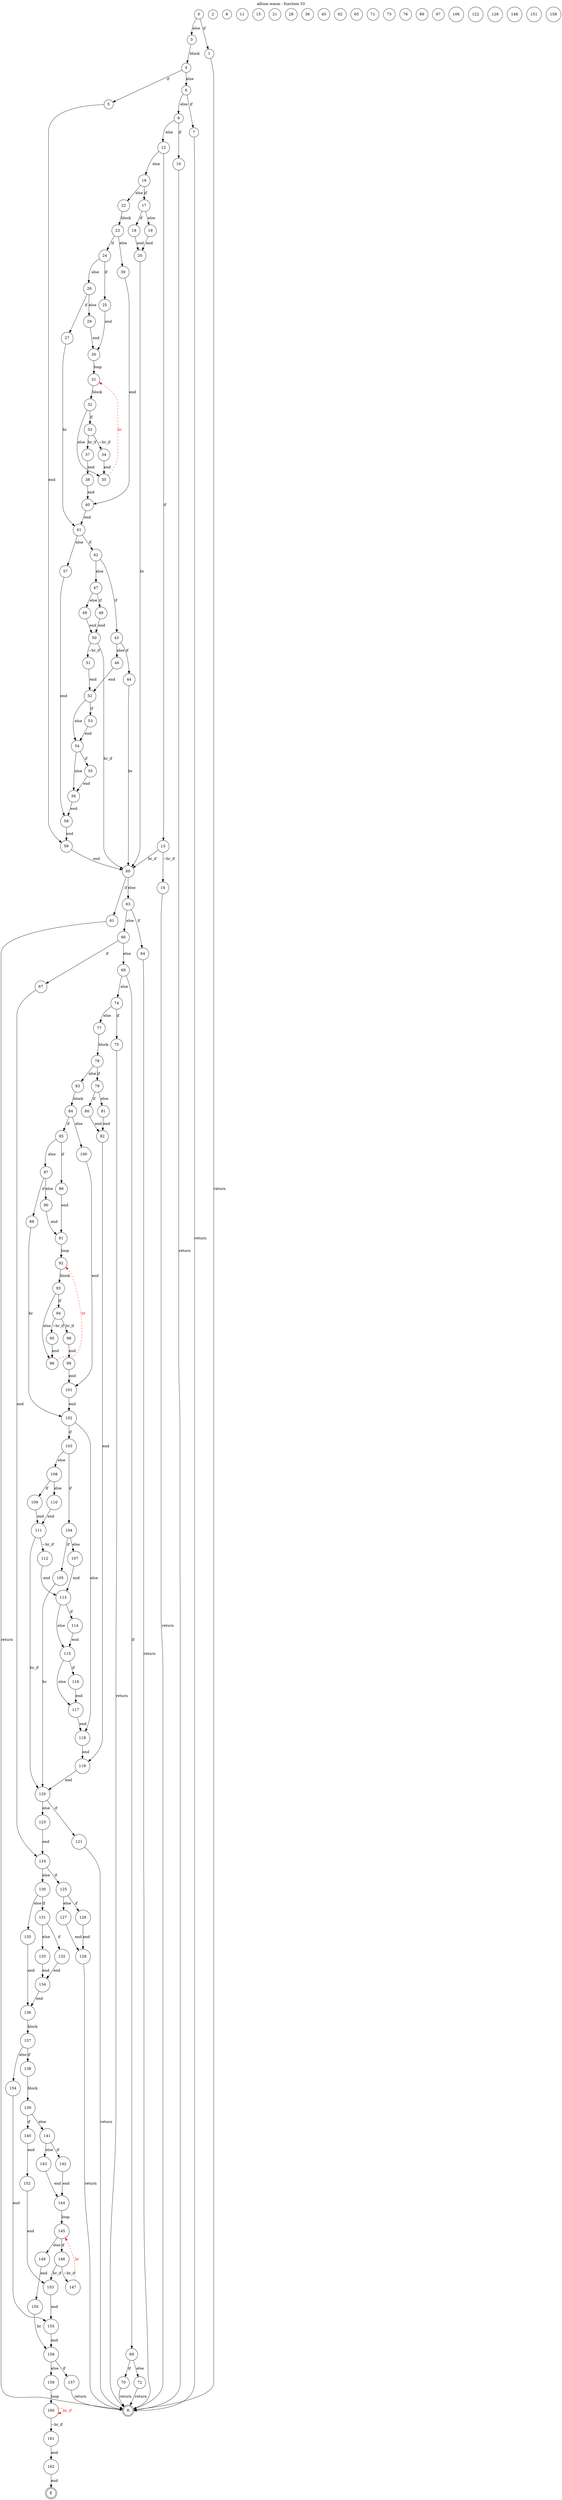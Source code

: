 digraph finite_state_machine {
    label = "allium.wasm - function 33"
    labelloc =  t
    labelfontsize = 16
    labelfontcolor = black
    labelfontname = "Helvetica"
    node [shape = doublecircle]; E R ;
node [shape=circle, fontcolor=black, style="", label="0"]0
node [shape=circle, fontcolor=black, style="", label="1"]1
node [shape=circle, fontcolor=black, style="", label="2"]2
node [shape=circle, fontcolor=black, style="", label="3"]3
node [shape=circle, fontcolor=black, style="", label="4"]4
node [shape=circle, fontcolor=black, style="", label="5"]5
node [shape=circle, fontcolor=black, style="", label="6"]6
node [shape=circle, fontcolor=black, style="", label="7"]7
node [shape=circle, fontcolor=black, style="", label="8"]8
node [shape=circle, fontcolor=black, style="", label="9"]9
node [shape=circle, fontcolor=black, style="", label="10"]10
node [shape=circle, fontcolor=black, style="", label="11"]11
node [shape=circle, fontcolor=black, style="", label="12"]12
node [shape=circle, fontcolor=black, style="", label="13"]13
node [shape=circle, fontcolor=black, style="", label="14"]14
node [shape=circle, fontcolor=black, style="", label="15"]15
node [shape=circle, fontcolor=black, style="", label="16"]16
node [shape=circle, fontcolor=black, style="", label="17"]17
node [shape=circle, fontcolor=black, style="", label="18"]18
node [shape=circle, fontcolor=black, style="", label="19"]19
node [shape=circle, fontcolor=black, style="", label="20"]20
node [shape=circle, fontcolor=black, style="", label="21"]21
node [shape=circle, fontcolor=black, style="", label="22"]22
node [shape=circle, fontcolor=black, style="", label="23"]23
node [shape=circle, fontcolor=black, style="", label="24"]24
node [shape=circle, fontcolor=black, style="", label="25"]25
node [shape=circle, fontcolor=black, style="", label="26"]26
node [shape=circle, fontcolor=black, style="", label="27"]27
node [shape=circle, fontcolor=black, style="", label="28"]28
node [shape=circle, fontcolor=black, style="", label="29"]29
node [shape=circle, fontcolor=black, style="", label="30"]30
node [shape=circle, fontcolor=black, style="", label="31"]31
node [shape=circle, fontcolor=black, style="", label="32"]32
node [shape=circle, fontcolor=black, style="", label="33"]33
node [shape=circle, fontcolor=black, style="", label="34"]34
node [shape=circle, fontcolor=black, style="", label="35"]35
node [shape=circle, fontcolor=black, style="", label="36"]36
node [shape=circle, fontcolor=black, style="", label="37"]37
node [shape=circle, fontcolor=black, style="", label="38"]38
node [shape=circle, fontcolor=black, style="", label="39"]39
node [shape=circle, fontcolor=black, style="", label="40"]40
node [shape=circle, fontcolor=black, style="", label="41"]41
node [shape=circle, fontcolor=black, style="", label="42"]42
node [shape=circle, fontcolor=black, style="", label="43"]43
node [shape=circle, fontcolor=black, style="", label="44"]44
node [shape=circle, fontcolor=black, style="", label="45"]45
node [shape=circle, fontcolor=black, style="", label="46"]46
node [shape=circle, fontcolor=black, style="", label="47"]47
node [shape=circle, fontcolor=black, style="", label="48"]48
node [shape=circle, fontcolor=black, style="", label="49"]49
node [shape=circle, fontcolor=black, style="", label="50"]50
node [shape=circle, fontcolor=black, style="", label="51"]51
node [shape=circle, fontcolor=black, style="", label="52"]52
node [shape=circle, fontcolor=black, style="", label="53"]53
node [shape=circle, fontcolor=black, style="", label="54"]54
node [shape=circle, fontcolor=black, style="", label="55"]55
node [shape=circle, fontcolor=black, style="", label="56"]56
node [shape=circle, fontcolor=black, style="", label="57"]57
node [shape=circle, fontcolor=black, style="", label="58"]58
node [shape=circle, fontcolor=black, style="", label="59"]59
node [shape=circle, fontcolor=black, style="", label="60"]60
node [shape=circle, fontcolor=black, style="", label="61"]61
node [shape=circle, fontcolor=black, style="", label="62"]62
node [shape=circle, fontcolor=black, style="", label="63"]63
node [shape=circle, fontcolor=black, style="", label="64"]64
node [shape=circle, fontcolor=black, style="", label="65"]65
node [shape=circle, fontcolor=black, style="", label="66"]66
node [shape=circle, fontcolor=black, style="", label="67"]67
node [shape=circle, fontcolor=black, style="", label="68"]68
node [shape=circle, fontcolor=black, style="", label="69"]69
node [shape=circle, fontcolor=black, style="", label="70"]70
node [shape=circle, fontcolor=black, style="", label="71"]71
node [shape=circle, fontcolor=black, style="", label="72"]72
node [shape=circle, fontcolor=black, style="", label="73"]73
node [shape=circle, fontcolor=black, style="", label="74"]74
node [shape=circle, fontcolor=black, style="", label="75"]75
node [shape=circle, fontcolor=black, style="", label="76"]76
node [shape=circle, fontcolor=black, style="", label="77"]77
node [shape=circle, fontcolor=black, style="", label="78"]78
node [shape=circle, fontcolor=black, style="", label="79"]79
node [shape=circle, fontcolor=black, style="", label="80"]80
node [shape=circle, fontcolor=black, style="", label="81"]81
node [shape=circle, fontcolor=black, style="", label="82"]82
node [shape=circle, fontcolor=black, style="", label="83"]83
node [shape=circle, fontcolor=black, style="", label="84"]84
node [shape=circle, fontcolor=black, style="", label="85"]85
node [shape=circle, fontcolor=black, style="", label="86"]86
node [shape=circle, fontcolor=black, style="", label="87"]87
node [shape=circle, fontcolor=black, style="", label="88"]88
node [shape=circle, fontcolor=black, style="", label="89"]89
node [shape=circle, fontcolor=black, style="", label="90"]90
node [shape=circle, fontcolor=black, style="", label="91"]91
node [shape=circle, fontcolor=black, style="", label="92"]92
node [shape=circle, fontcolor=black, style="", label="93"]93
node [shape=circle, fontcolor=black, style="", label="94"]94
node [shape=circle, fontcolor=black, style="", label="95"]95
node [shape=circle, fontcolor=black, style="", label="96"]96
node [shape=circle, fontcolor=black, style="", label="97"]97
node [shape=circle, fontcolor=black, style="", label="98"]98
node [shape=circle, fontcolor=black, style="", label="99"]99
node [shape=circle, fontcolor=black, style="", label="100"]100
node [shape=circle, fontcolor=black, style="", label="101"]101
node [shape=circle, fontcolor=black, style="", label="102"]102
node [shape=circle, fontcolor=black, style="", label="103"]103
node [shape=circle, fontcolor=black, style="", label="104"]104
node [shape=circle, fontcolor=black, style="", label="105"]105
node [shape=circle, fontcolor=black, style="", label="106"]106
node [shape=circle, fontcolor=black, style="", label="107"]107
node [shape=circle, fontcolor=black, style="", label="108"]108
node [shape=circle, fontcolor=black, style="", label="109"]109
node [shape=circle, fontcolor=black, style="", label="110"]110
node [shape=circle, fontcolor=black, style="", label="111"]111
node [shape=circle, fontcolor=black, style="", label="112"]112
node [shape=circle, fontcolor=black, style="", label="113"]113
node [shape=circle, fontcolor=black, style="", label="114"]114
node [shape=circle, fontcolor=black, style="", label="115"]115
node [shape=circle, fontcolor=black, style="", label="116"]116
node [shape=circle, fontcolor=black, style="", label="117"]117
node [shape=circle, fontcolor=black, style="", label="118"]118
node [shape=circle, fontcolor=black, style="", label="119"]119
node [shape=circle, fontcolor=black, style="", label="120"]120
node [shape=circle, fontcolor=black, style="", label="121"]121
node [shape=circle, fontcolor=black, style="", label="122"]122
node [shape=circle, fontcolor=black, style="", label="123"]123
node [shape=circle, fontcolor=black, style="", label="124"]124
node [shape=circle, fontcolor=black, style="", label="125"]125
node [shape=circle, fontcolor=black, style="", label="126"]126
node [shape=circle, fontcolor=black, style="", label="127"]127
node [shape=circle, fontcolor=black, style="", label="128"]128
node [shape=circle, fontcolor=black, style="", label="129"]129
node [shape=circle, fontcolor=black, style="", label="130"]130
node [shape=circle, fontcolor=black, style="", label="131"]131
node [shape=circle, fontcolor=black, style="", label="132"]132
node [shape=circle, fontcolor=black, style="", label="133"]133
node [shape=circle, fontcolor=black, style="", label="134"]134
node [shape=circle, fontcolor=black, style="", label="135"]135
node [shape=circle, fontcolor=black, style="", label="136"]136
node [shape=circle, fontcolor=black, style="", label="137"]137
node [shape=circle, fontcolor=black, style="", label="138"]138
node [shape=circle, fontcolor=black, style="", label="139"]139
node [shape=circle, fontcolor=black, style="", label="140"]140
node [shape=circle, fontcolor=black, style="", label="141"]141
node [shape=circle, fontcolor=black, style="", label="142"]142
node [shape=circle, fontcolor=black, style="", label="143"]143
node [shape=circle, fontcolor=black, style="", label="144"]144
node [shape=circle, fontcolor=black, style="", label="145"]145
node [shape=circle, fontcolor=black, style="", label="146"]146
node [shape=circle, fontcolor=black, style="", label="147"]147
node [shape=circle, fontcolor=black, style="", label="148"]148
node [shape=circle, fontcolor=black, style="", label="149"]149
node [shape=circle, fontcolor=black, style="", label="150"]150
node [shape=circle, fontcolor=black, style="", label="151"]151
node [shape=circle, fontcolor=black, style="", label="152"]152
node [shape=circle, fontcolor=black, style="", label="153"]153
node [shape=circle, fontcolor=black, style="", label="154"]154
node [shape=circle, fontcolor=black, style="", label="155"]155
node [shape=circle, fontcolor=black, style="", label="156"]156
node [shape=circle, fontcolor=black, style="", label="157"]157
node [shape=circle, fontcolor=black, style="", label="158"]158
node [shape=circle, fontcolor=black, style="", label="159"]159
node [shape=circle, fontcolor=black, style="", label="160"]160
node [shape=circle, fontcolor=black, style="", label="161"]161
node [shape=circle, fontcolor=black, style="", label="162"]162
node [shape=circle, fontcolor=black, style="", label="E"]E
node [shape=circle, fontcolor=black, style="", label="R"]R
    0 -> 1[label="if"];
    0 -> 3[label="else"];
    1 -> R[label="return"];
    3 -> 4[label="block"];
    4 -> 5[label="if"];
    4 -> 6[label="else"];
    5 -> 59[label="end"];
    6 -> 7[label="if"];
    6 -> 9[label="else"];
    7 -> R[label="return"];
    9 -> 10[label="if"];
    9 -> 12[label="else"];
    10 -> R[label="return"];
    12 -> 13[label="if"];
    12 -> 16[label="else"];
    13 -> 14[label="~br_if"];
    13 -> 60[label="br_if"];
    14 -> R[label="return"];
    16 -> 17[label="if"];
    16 -> 22[label="else"];
    17 -> 18[label="if"];
    17 -> 19[label="else"];
    18 -> 20[label="end"];
    19 -> 20[label="end"];
    20 -> 60[label="br"];
    22 -> 23[label="block"];
    23 -> 24[label="if"];
    23 -> 39[label="else"];
    24 -> 25[label="if"];
    24 -> 26[label="else"];
    25 -> 30[label="end"];
    26 -> 27[label="if"];
    26 -> 29[label="else"];
    27 -> 41[label="br"];
    29 -> 30[label="end"];
    30 -> 31[label="loop"];
    31 -> 32[label="block"];
    32 -> 33[label="if"];
    32 -> 35[label="else"];
    33 -> 34[label="~br_if"];
    33 -> 37[label="br_if"];
    34 -> 35[label="end"];
    35 -> 31[style="dashed" color="red" fontcolor="red" label="br"];
    37 -> 38[label="end"];
    38 -> 40[label="end"];
    39 -> 40[label="end"];
    40 -> 41[label="end"];
    41 -> 42[label="if"];
    41 -> 57[label="else"];
    42 -> 43[label="if"];
    42 -> 47[label="else"];
    43 -> 44[label="if"];
    43 -> 46[label="else"];
    44 -> 60[label="br"];
    46 -> 52[label="end"];
    47 -> 48[label="if"];
    47 -> 49[label="else"];
    48 -> 50[label="end"];
    49 -> 50[label="end"];
    50 -> 51[label="~br_if"];
    50 -> 60[label="br_if"];
    51 -> 52[label="end"];
    52 -> 53[label="if"];
    52 -> 54[label="else"];
    53 -> 54[label="end"];
    54 -> 55[label="if"];
    54 -> 56[label="else"];
    55 -> 56[label="end"];
    56 -> 58[label="end"];
    57 -> 58[label="end"];
    58 -> 59[label="end"];
    59 -> 60[label="end"];
    60 -> 61[label="if"];
    60 -> 63[label="else"];
    61 -> R[label="return"];
    63 -> 64[label="if"];
    63 -> 66[label="else"];
    64 -> R[label="return"];
    66 -> 67[label="if"];
    66 -> 68[label="else"];
    67 -> 124[label="end"];
    68 -> 69[label="if"];
    68 -> 74[label="else"];
    69 -> 70[label="if"];
    69 -> 72[label="else"];
    70 -> R[label="return"];
    72 -> R[label="return"];
    74 -> 75[label="if"];
    74 -> 77[label="else"];
    75 -> R[label="return"];
    77 -> 78[label="block"];
    78 -> 79[label="if"];
    78 -> 83[label="else"];
    79 -> 80[label="if"];
    79 -> 81[label="else"];
    80 -> 82[label="end"];
    81 -> 82[label="end"];
    82 -> 119[label="end"];
    83 -> 84[label="block"];
    84 -> 85[label="if"];
    84 -> 100[label="else"];
    85 -> 86[label="if"];
    85 -> 87[label="else"];
    86 -> 91[label="end"];
    87 -> 88[label="if"];
    87 -> 90[label="else"];
    88 -> 102[label="br"];
    90 -> 91[label="end"];
    91 -> 92[label="loop"];
    92 -> 93[label="block"];
    93 -> 94[label="if"];
    93 -> 96[label="else"];
    94 -> 95[label="~br_if"];
    94 -> 98[label="br_if"];
    95 -> 96[label="end"];
    96 -> 92[style="dashed" color="red" fontcolor="red" label="br"];
    98 -> 99[label="end"];
    99 -> 101[label="end"];
    100 -> 101[label="end"];
    101 -> 102[label="end"];
    102 -> 103[label="if"];
    102 -> 118[label="else"];
    103 -> 104[label="if"];
    103 -> 108[label="else"];
    104 -> 105[label="if"];
    104 -> 107[label="else"];
    105 -> 120[label="br"];
    107 -> 113[label="end"];
    108 -> 109[label="if"];
    108 -> 110[label="else"];
    109 -> 111[label="end"];
    110 -> 111[label="end"];
    111 -> 112[label="~br_if"];
    111 -> 120[label="br_if"];
    112 -> 113[label="end"];
    113 -> 114[label="if"];
    113 -> 115[label="else"];
    114 -> 115[label="end"];
    115 -> 116[label="if"];
    115 -> 117[label="else"];
    116 -> 117[label="end"];
    117 -> 118[label="end"];
    118 -> 119[label="end"];
    119 -> 120[label="end"];
    120 -> 121[label="if"];
    120 -> 123[label="else"];
    121 -> R[label="return"];
    123 -> 124[label="end"];
    124 -> 125[label="if"];
    124 -> 130[label="else"];
    125 -> 126[label="if"];
    125 -> 127[label="else"];
    126 -> 128[label="end"];
    127 -> 128[label="end"];
    128 -> R[label="return"];
    130 -> 131[label="if"];
    130 -> 135[label="else"];
    131 -> 132[label="if"];
    131 -> 133[label="else"];
    132 -> 134[label="end"];
    133 -> 134[label="end"];
    134 -> 136[label="end"];
    135 -> 136[label="end"];
    136 -> 137[label="block"];
    137 -> 138[label="if"];
    137 -> 154[label="else"];
    138 -> 139[label="block"];
    139 -> 140[label="if"];
    139 -> 141[label="else"];
    140 -> 152[label="end"];
    141 -> 142[label="if"];
    141 -> 143[label="else"];
    142 -> 144[label="end"];
    143 -> 144[label="end"];
    144 -> 145[label="loop"];
    145 -> 146[label="if"];
    145 -> 149[label="else"];
    146 -> 147[label="~br_if"];
    146 -> 153[label="br_if"];
    147 -> 145[style="dashed" color="red" fontcolor="red" label="br"];
    149 -> 150[label="end"];
    150 -> 156[label="br"];
    152 -> 153[label="end"];
    153 -> 155[label="end"];
    154 -> 155[label="end"];
    155 -> 156[label="end"];
    156 -> 157[label="if"];
    156 -> 159[label="else"];
    157 -> R[label="return"];
    159 -> 160[label="loop"];
    160 -> 161[label="~br_if"];
    160 -> 160[style="dashed" color="red" fontcolor="red" label="br_if"];
    161 -> 162[label="end"];
    162 -> E[label="end"];
}
